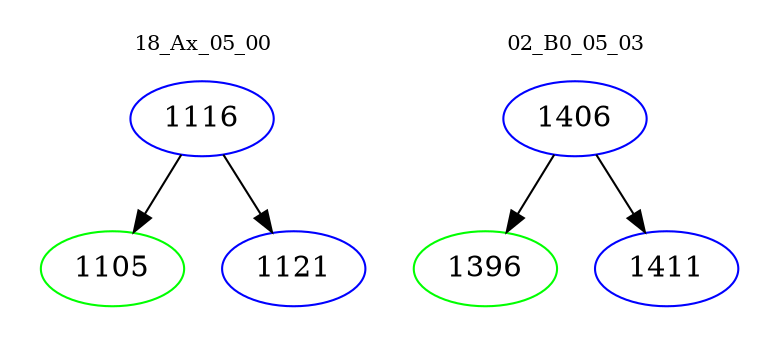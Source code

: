 digraph{
subgraph cluster_0 {
color = white
label = "18_Ax_05_00";
fontsize=10;
T0_1116 [label="1116", color="blue"]
T0_1116 -> T0_1105 [color="black"]
T0_1105 [label="1105", color="green"]
T0_1116 -> T0_1121 [color="black"]
T0_1121 [label="1121", color="blue"]
}
subgraph cluster_1 {
color = white
label = "02_B0_05_03";
fontsize=10;
T1_1406 [label="1406", color="blue"]
T1_1406 -> T1_1396 [color="black"]
T1_1396 [label="1396", color="green"]
T1_1406 -> T1_1411 [color="black"]
T1_1411 [label="1411", color="blue"]
}
}
